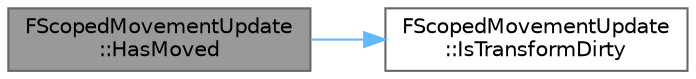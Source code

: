 digraph "FScopedMovementUpdate::HasMoved"
{
 // INTERACTIVE_SVG=YES
 // LATEX_PDF_SIZE
  bgcolor="transparent";
  edge [fontname=Helvetica,fontsize=10,labelfontname=Helvetica,labelfontsize=10];
  node [fontname=Helvetica,fontsize=10,shape=box,height=0.2,width=0.4];
  rankdir="LR";
  Node1 [id="Node000001",label="FScopedMovementUpdate\l::HasMoved",height=0.2,width=0.4,color="gray40", fillcolor="grey60", style="filled", fontcolor="black",tooltip="Returns whether movement has occurred at all during this scope, optionally checking if the transform ..."];
  Node1 -> Node2 [id="edge1_Node000001_Node000002",color="steelblue1",style="solid",tooltip=" "];
  Node2 [id="Node000002",label="FScopedMovementUpdate\l::IsTransformDirty",height=0.2,width=0.4,color="grey40", fillcolor="white", style="filled",URL="$df/dfa/classFScopedMovementUpdate.html#aeb71255c642094ef36d55d4556de28aa",tooltip="Returns true if the Component's transform differs from that at the start of the scoped update."];
}
